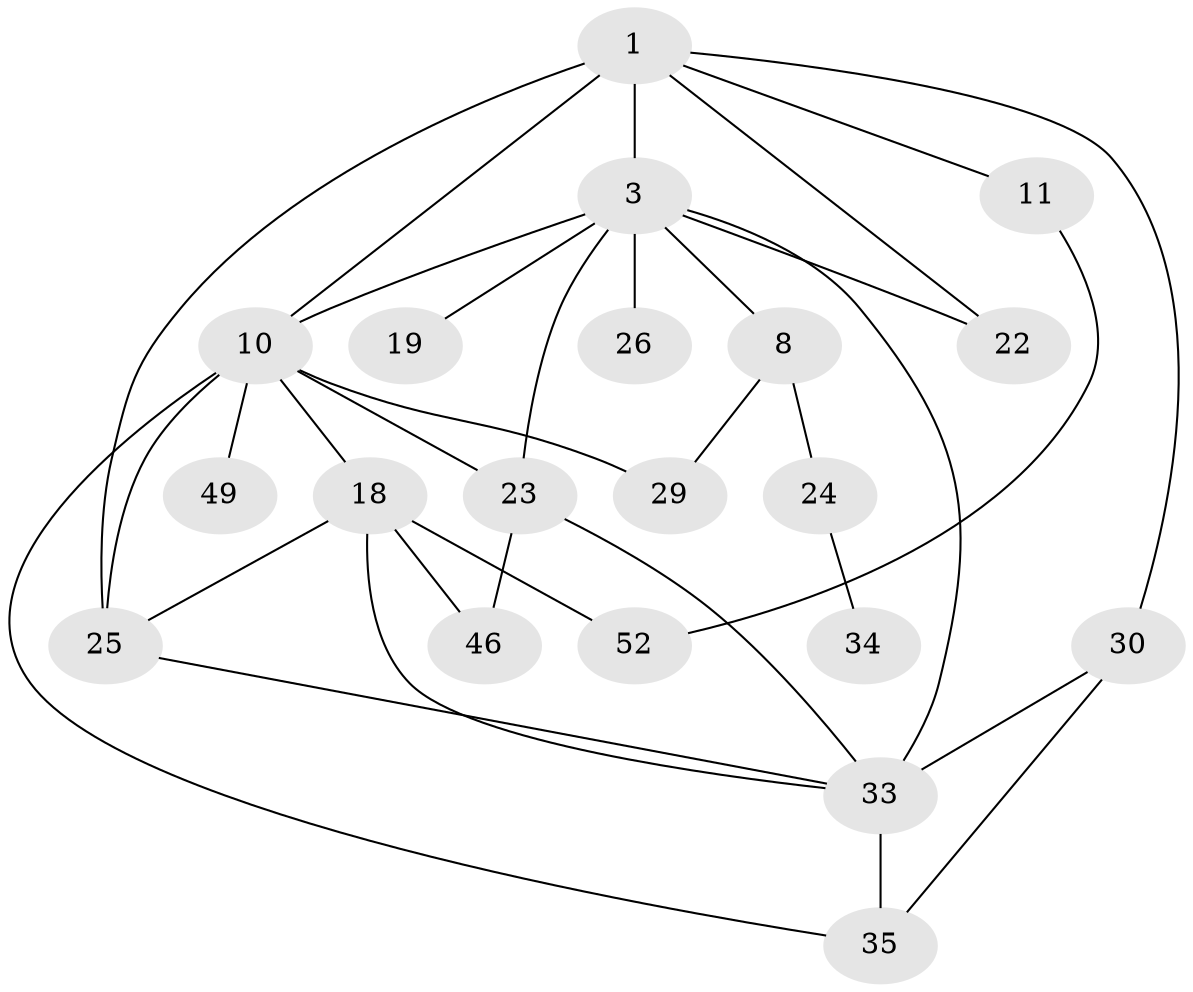 // original degree distribution, {3: 0.28846153846153844, 4: 0.17307692307692307, 5: 0.09615384615384616, 2: 0.3076923076923077, 1: 0.11538461538461539, 6: 0.019230769230769232}
// Generated by graph-tools (version 1.1) at 2025/17/03/04/25 18:17:02]
// undirected, 20 vertices, 33 edges
graph export_dot {
graph [start="1"]
  node [color=gray90,style=filled];
  1 [super="+28+2"];
  3 [super="+13+4"];
  8 [super="+16+12"];
  10 [super="+15+31+14+21"];
  11;
  18 [super="+20"];
  19 [super="+42"];
  22 [super="+39"];
  23 [super="+27+45"];
  24;
  25 [super="+38"];
  26 [super="+43"];
  29;
  30 [super="+47"];
  33 [super="+36+37+48+40"];
  34;
  35 [super="+44"];
  46;
  49;
  52;
  1 -- 3 [weight=3];
  1 -- 30;
  1 -- 22;
  1 -- 25 [weight=2];
  1 -- 10 [weight=2];
  1 -- 11;
  3 -- 23 [weight=2];
  3 -- 33 [weight=2];
  3 -- 19;
  3 -- 26;
  3 -- 22;
  3 -- 8 [weight=2];
  3 -- 10;
  8 -- 24;
  8 -- 29;
  10 -- 18 [weight=2];
  10 -- 29;
  10 -- 25 [weight=2];
  10 -- 49;
  10 -- 35;
  10 -- 23;
  11 -- 52;
  18 -- 46;
  18 -- 52;
  18 -- 25;
  18 -- 33;
  23 -- 33;
  23 -- 46;
  24 -- 34;
  25 -- 33;
  30 -- 33;
  30 -- 35;
  33 -- 35;
}

